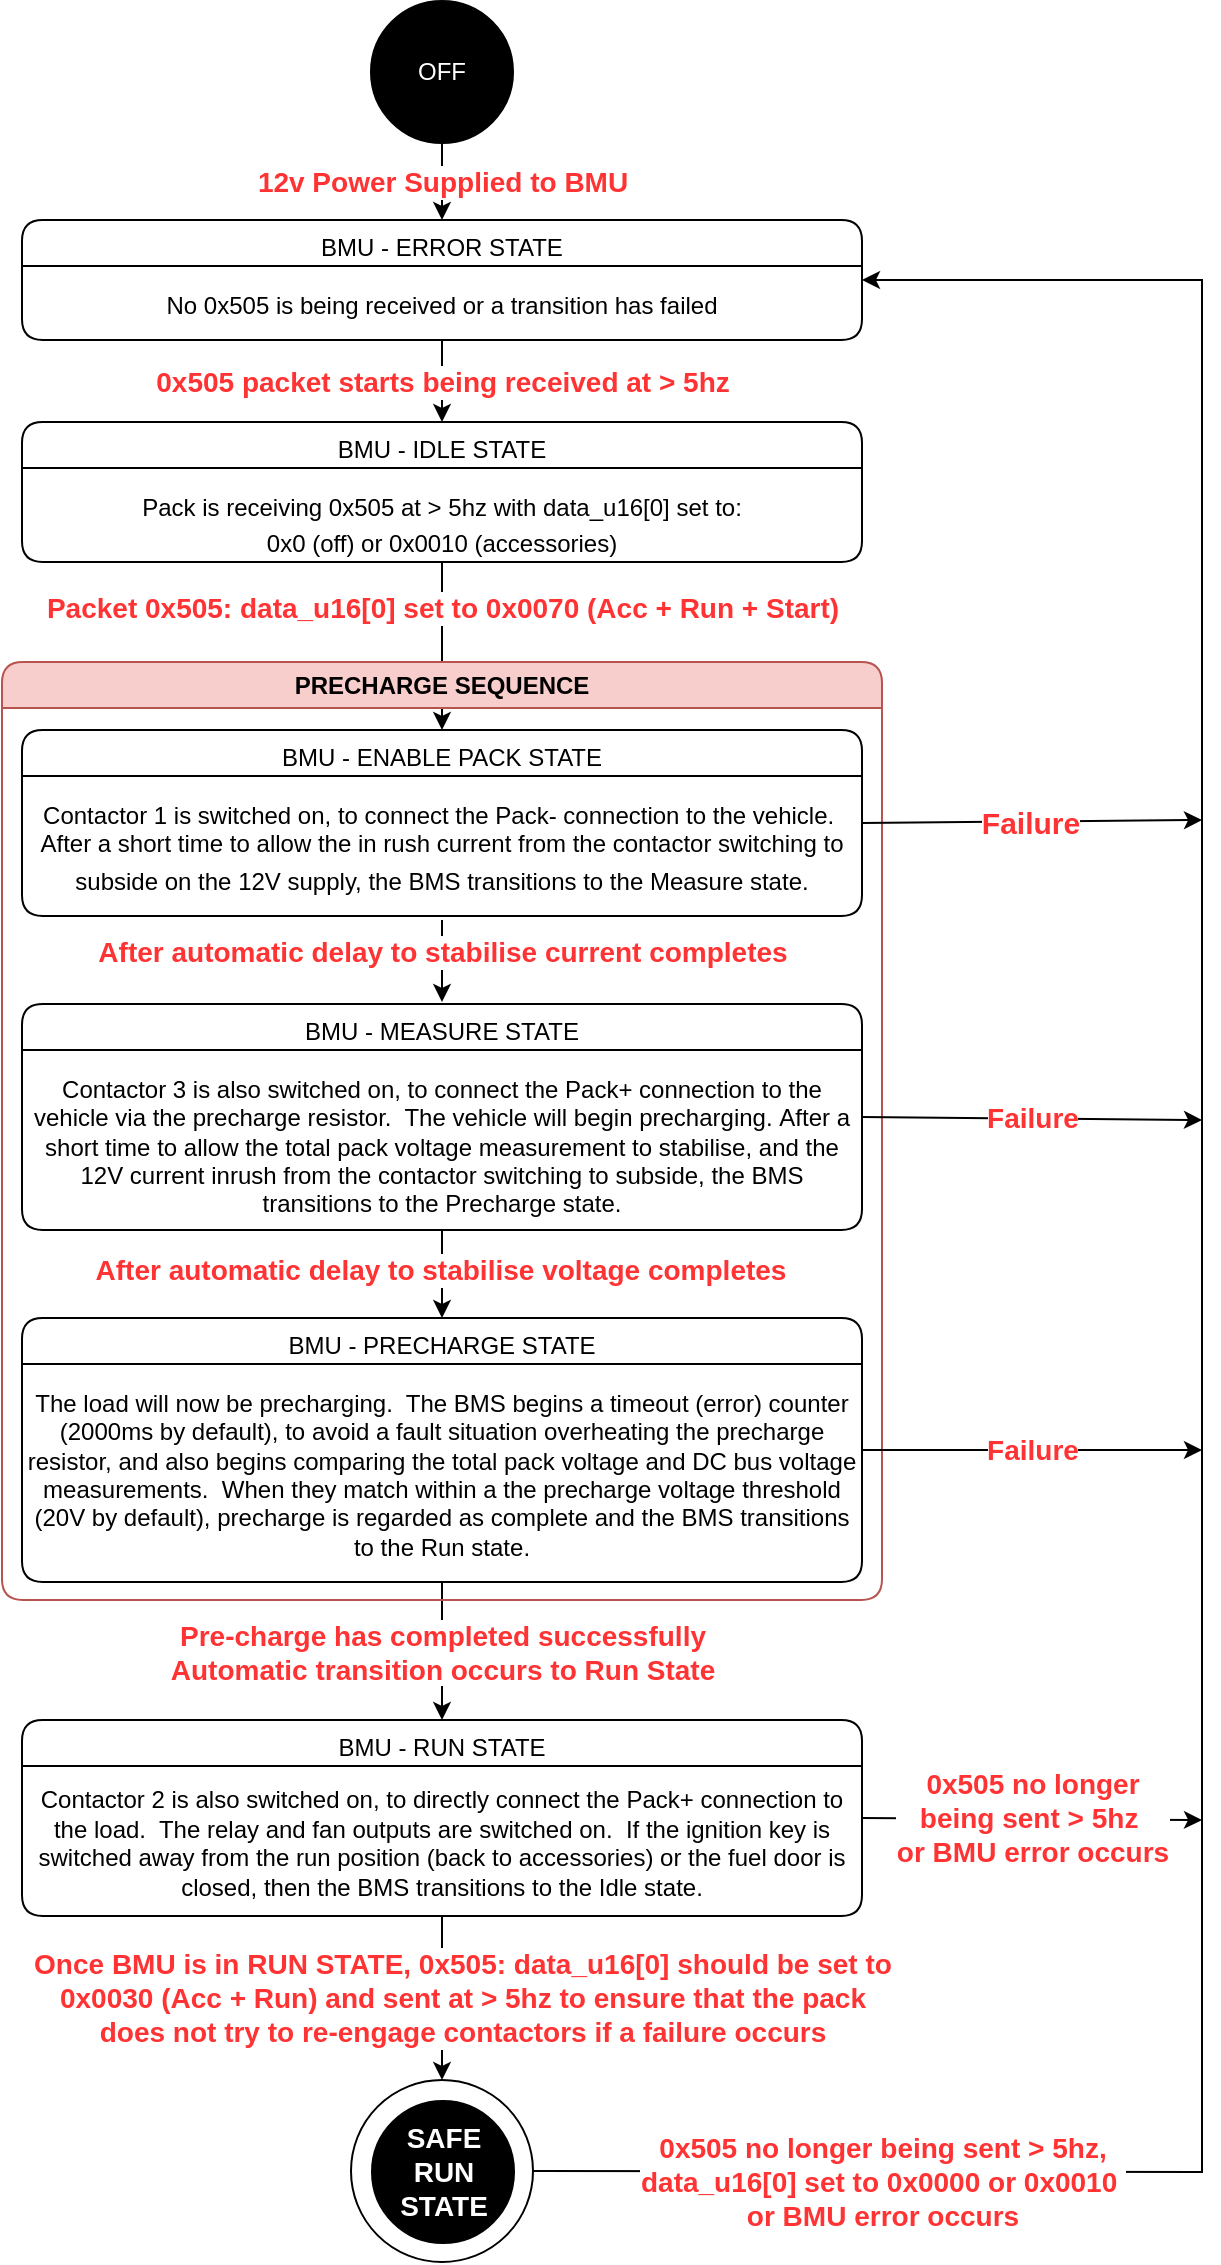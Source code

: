 <mxfile version="21.6.8" type="device">
  <diagram id="C5RBs43oDa-KdzZeNtuy" name="Page-1">
    <mxGraphModel dx="1434" dy="854" grid="1" gridSize="10" guides="1" tooltips="1" connect="1" arrows="1" fold="1" page="1" pageScale="1" pageWidth="827" pageHeight="1169" math="0" shadow="0">
      <root>
        <mxCell id="WIyWlLk6GJQsqaUBKTNV-0" />
        <mxCell id="WIyWlLk6GJQsqaUBKTNV-1" parent="WIyWlLk6GJQsqaUBKTNV-0" />
        <mxCell id="L9y2QFEIrlvMuw7K1tbd-21" value="12v Power Supplied to BMU" style="edgeStyle=orthogonalEdgeStyle;rounded=0;orthogonalLoop=1;jettySize=auto;html=1;exitX=0.5;exitY=1;exitDx=0;exitDy=0;exitPerimeter=0;entryX=0.5;entryY=0;entryDx=0;entryDy=0;fontStyle=1;fontColor=#FF3333;fontSize=14;" parent="WIyWlLk6GJQsqaUBKTNV-1" source="L9y2QFEIrlvMuw7K1tbd-0" target="L9y2QFEIrlvMuw7K1tbd-14" edge="1">
          <mxGeometry relative="1" as="geometry">
            <mxPoint as="offset" />
          </mxGeometry>
        </mxCell>
        <mxCell id="L9y2QFEIrlvMuw7K1tbd-0" value="OFF" style="strokeWidth=2;html=1;shape=mxgraph.flowchart.start_2;whiteSpace=wrap;fillStyle=solid;labelBackgroundColor=none;fillColor=#000000;fontColor=#FFFFFF;" parent="WIyWlLk6GJQsqaUBKTNV-1" vertex="1">
          <mxGeometry x="325" y="1" width="70" height="70" as="geometry" />
        </mxCell>
        <mxCell id="L9y2QFEIrlvMuw7K1tbd-2" value="BMU - IDLE STATE&lt;br&gt;&lt;br&gt;Pack is receiving 0x505 at &amp;gt; 5hz with&amp;nbsp;data_u16[0] set to:&lt;br&gt;0x0 (off) or 0x0010 (accessories)&lt;span style=&quot;font-size: medium; text-align: start;&quot;&gt;&lt;/span&gt;" style="swimlane;whiteSpace=wrap;html=1;rounded=1;labelBackgroundColor=none;verticalAlign=top;fontStyle=0" parent="WIyWlLk6GJQsqaUBKTNV-1" vertex="1">
          <mxGeometry x="150" y="211" width="420" height="70" as="geometry">
            <mxRectangle x="170" y="280" width="110" height="30" as="alternateBounds" />
          </mxGeometry>
        </mxCell>
        <mxCell id="L9y2QFEIrlvMuw7K1tbd-9" value="After automatic delay to stabilise current completes" style="edgeStyle=orthogonalEdgeStyle;rounded=0;orthogonalLoop=1;jettySize=auto;html=1;fontStyle=1;fontColor=#FF3333;fontSize=14;" parent="WIyWlLk6GJQsqaUBKTNV-1" edge="1">
          <mxGeometry x="-0.222" relative="1" as="geometry">
            <mxPoint x="360" y="460" as="sourcePoint" />
            <mxPoint x="360" y="501" as="targetPoint" />
            <mxPoint as="offset" />
          </mxGeometry>
        </mxCell>
        <mxCell id="L9y2QFEIrlvMuw7K1tbd-4" value="BMU - ENABLE PACK STATE&lt;br&gt;&lt;br&gt;Contactor 1 is switched on, to connect the Pack- connection to the vehicle.&amp;nbsp; After a short time to allow the in rush current from the contactor switching to subside on the 12V supply, the BMS transitions to the Measure state.&lt;span style=&quot;font-size: medium; text-align: start;&quot;&gt;&lt;/span&gt;&lt;br&gt;&lt;span style=&quot;font-size: medium; text-align: start;&quot;&gt;&lt;/span&gt;" style="swimlane;whiteSpace=wrap;html=1;rounded=1;labelBackgroundColor=none;verticalAlign=top;fontStyle=0" parent="WIyWlLk6GJQsqaUBKTNV-1" vertex="1">
          <mxGeometry x="150" y="365" width="420" height="93" as="geometry">
            <mxRectangle x="170" y="280" width="110" height="30" as="alternateBounds" />
          </mxGeometry>
        </mxCell>
        <mxCell id="L9y2QFEIrlvMuw7K1tbd-13" value="Pre-charge has completed successfully&lt;br style=&quot;font-size: 14px;&quot;&gt;Automatic transition occurs to Run State" style="edgeStyle=orthogonalEdgeStyle;rounded=0;orthogonalLoop=1;jettySize=auto;html=1;exitX=0.5;exitY=1;exitDx=0;exitDy=0;entryX=0.5;entryY=0;entryDx=0;entryDy=0;fontStyle=1;fontColor=#FF3333;fontSize=14;" parent="WIyWlLk6GJQsqaUBKTNV-1" source="L9y2QFEIrlvMuw7K1tbd-6" target="L9y2QFEIrlvMuw7K1tbd-8" edge="1">
          <mxGeometry relative="1" as="geometry" />
        </mxCell>
        <mxCell id="L9y2QFEIrlvMuw7K1tbd-8" value="BMU - RUN STATE&lt;br&gt;&lt;p class=&quot;p1&quot;&gt;&lt;span class=&quot;s1&quot;&gt;Contactor 2 is also switched on, to directly connect the Pack+ connection to the load.&lt;span class=&quot;Apple-converted-space&quot;&gt;&amp;nbsp; &lt;/span&gt;The relay and fan outputs are switched on.&lt;span class=&quot;Apple-converted-space&quot;&gt;&amp;nbsp; &lt;/span&gt;If the ignition key is switched away from the run position (back to accessories) or the fuel door is closed, then the BMS transitions to the Idle state.&lt;/span&gt;&lt;/p&gt;&lt;br&gt;" style="swimlane;whiteSpace=wrap;html=1;rounded=1;labelBackgroundColor=none;verticalAlign=top;fontStyle=0" parent="WIyWlLk6GJQsqaUBKTNV-1" vertex="1">
          <mxGeometry x="150" y="860" width="420" height="98" as="geometry">
            <mxRectangle x="170" y="280" width="110" height="30" as="alternateBounds" />
          </mxGeometry>
        </mxCell>
        <mxCell id="L9y2QFEIrlvMuw7K1tbd-14" value="BMU - ERROR STATE&lt;br&gt;&lt;br&gt;No 0x505 is being received or a transition has failed&lt;br&gt;&lt;span style=&quot;font-size: medium; text-align: start;&quot;&gt;&lt;/span&gt;" style="swimlane;whiteSpace=wrap;html=1;rounded=1;labelBackgroundColor=none;verticalAlign=top;fontStyle=0" parent="WIyWlLk6GJQsqaUBKTNV-1" vertex="1">
          <mxGeometry x="150" y="110" width="420" height="60" as="geometry">
            <mxRectangle x="170" y="280" width="110" height="30" as="alternateBounds" />
          </mxGeometry>
        </mxCell>
        <mxCell id="L9y2QFEIrlvMuw7K1tbd-15" value="" style="endArrow=classic;html=1;rounded=0;entryX=0.5;entryY=0;entryDx=0;entryDy=0;exitX=0.5;exitY=1;exitDx=0;exitDy=0;" parent="WIyWlLk6GJQsqaUBKTNV-1" source="L9y2QFEIrlvMuw7K1tbd-2" target="L9y2QFEIrlvMuw7K1tbd-4" edge="1">
          <mxGeometry width="50" height="50" relative="1" as="geometry">
            <mxPoint x="400" y="261" as="sourcePoint" />
            <mxPoint x="450" y="201" as="targetPoint" />
          </mxGeometry>
        </mxCell>
        <mxCell id="L9y2QFEIrlvMuw7K1tbd-16" value="Packet 0x505: data_u16[0] set to 0x0070 (Acc + Run + Start)" style="edgeLabel;html=1;align=center;verticalAlign=middle;resizable=0;points=[];fontStyle=1;fontColor=#FF3333;fontSize=14;" parent="L9y2QFEIrlvMuw7K1tbd-15" vertex="1" connectable="0">
          <mxGeometry x="-0.033" y="-2" relative="1" as="geometry">
            <mxPoint x="2" y="-18" as="offset" />
          </mxGeometry>
        </mxCell>
        <mxCell id="L9y2QFEIrlvMuw7K1tbd-17" value="PRECHARGE SEQUENCE" style="swimlane;whiteSpace=wrap;html=1;rounded=1;fillColor=#f8cecc;strokeColor=#b85450;" parent="WIyWlLk6GJQsqaUBKTNV-1" vertex="1">
          <mxGeometry x="140" y="331" width="440" height="469" as="geometry" />
        </mxCell>
        <mxCell id="L9y2QFEIrlvMuw7K1tbd-5" value="BMU - MEASURE STATE&lt;br&gt;&lt;br&gt;&lt;div&gt;Contactor 3 is also switched on, to connect the Pack+ connection to the vehicle via the precharge resistor.&amp;nbsp; The vehicle will begin precharging.&amp;nbsp;&lt;span style=&quot;background-color: initial;&quot;&gt;After a short time to allow the total pack voltage measurement to stabilise, and the 12V current inrush from the contactor switching to subside, the BMS transitions to the Precharge state.&lt;/span&gt;&lt;/div&gt;&lt;span style=&quot;font-size: medium; text-align: start;&quot;&gt;&lt;/span&gt;" style="swimlane;whiteSpace=wrap;html=1;rounded=1;labelBackgroundColor=none;verticalAlign=top;fontStyle=0" parent="L9y2QFEIrlvMuw7K1tbd-17" vertex="1">
          <mxGeometry x="10" y="171" width="420" height="113" as="geometry">
            <mxRectangle x="170" y="280" width="110" height="30" as="alternateBounds" />
          </mxGeometry>
        </mxCell>
        <mxCell id="L9y2QFEIrlvMuw7K1tbd-6" value="BMU - PRECHARGE STATE&lt;br&gt;&lt;br&gt;&lt;div&gt;&lt;div&gt;The load will now be precharging.&amp;nbsp; The BMS begins a timeout (error) counter (2000ms by default), to avoid a fault situation overheating the precharge resistor, and also begins comparing the total pack voltage and DC bus voltage measurements.&amp;nbsp;&amp;nbsp;&lt;span style=&quot;background-color: initial;&quot;&gt;When they match within a the precharge voltage threshold (20V by default), precharge is regarded as complete and the BMS transitions to the Run state.&lt;/span&gt;&lt;/div&gt;&lt;/div&gt;&lt;span style=&quot;font-size: medium; text-align: start;&quot;&gt;&lt;/span&gt;" style="swimlane;whiteSpace=wrap;html=1;rounded=1;labelBackgroundColor=none;verticalAlign=top;fontStyle=0" parent="L9y2QFEIrlvMuw7K1tbd-17" vertex="1">
          <mxGeometry x="10" y="328" width="420" height="132" as="geometry">
            <mxRectangle x="170" y="280" width="110" height="30" as="alternateBounds" />
          </mxGeometry>
        </mxCell>
        <mxCell id="L9y2QFEIrlvMuw7K1tbd-11" value="" style="endArrow=classic;html=1;rounded=0;exitX=0.5;exitY=1;exitDx=0;exitDy=0;entryX=0.5;entryY=0;entryDx=0;entryDy=0;" parent="L9y2QFEIrlvMuw7K1tbd-17" source="L9y2QFEIrlvMuw7K1tbd-5" target="L9y2QFEIrlvMuw7K1tbd-6" edge="1">
          <mxGeometry width="50" height="50" relative="1" as="geometry">
            <mxPoint x="240" y="364" as="sourcePoint" />
            <mxPoint x="290" y="314" as="targetPoint" />
          </mxGeometry>
        </mxCell>
        <mxCell id="L9y2QFEIrlvMuw7K1tbd-12" value="After automatic delay to stabilise voltage completes" style="edgeLabel;html=1;align=center;verticalAlign=middle;resizable=0;points=[];fontStyle=1;fontColor=#FF3333;fontSize=14;" parent="L9y2QFEIrlvMuw7K1tbd-11" vertex="1" connectable="0">
          <mxGeometry x="-0.114" y="-1" relative="1" as="geometry">
            <mxPoint as="offset" />
          </mxGeometry>
        </mxCell>
        <mxCell id="L9y2QFEIrlvMuw7K1tbd-18" value="0x505 packet starts being received at &amp;gt; 5hz" style="endArrow=classic;html=1;rounded=0;exitX=0.5;exitY=1;exitDx=0;exitDy=0;entryX=0.5;entryY=0;entryDx=0;entryDy=0;fontStyle=1;fontColor=#FF3333;fontSize=14;" parent="WIyWlLk6GJQsqaUBKTNV-1" source="L9y2QFEIrlvMuw7K1tbd-14" target="L9y2QFEIrlvMuw7K1tbd-2" edge="1">
          <mxGeometry width="50" height="50" relative="1" as="geometry">
            <mxPoint x="400" y="281" as="sourcePoint" />
            <mxPoint x="450" y="231" as="targetPoint" />
            <mxPoint as="offset" />
          </mxGeometry>
        </mxCell>
        <mxCell id="L9y2QFEIrlvMuw7K1tbd-22" value="&lt;font color=&quot;#ff3333&quot; style=&quot;font-size: 14px;&quot;&gt;&lt;b&gt;Failure&lt;/b&gt;&lt;/font&gt;" style="endArrow=classic;html=1;rounded=0;exitX=1;exitY=0.5;exitDx=0;exitDy=0;" parent="WIyWlLk6GJQsqaUBKTNV-1" source="L9y2QFEIrlvMuw7K1tbd-5" edge="1">
          <mxGeometry width="50" height="50" relative="1" as="geometry">
            <mxPoint x="570" y="591" as="sourcePoint" />
            <mxPoint x="740" y="560" as="targetPoint" />
          </mxGeometry>
        </mxCell>
        <mxCell id="L9y2QFEIrlvMuw7K1tbd-24" value="" style="endArrow=classic;html=1;rounded=0;exitX=1;exitY=0.5;exitDx=0;exitDy=0;" parent="WIyWlLk6GJQsqaUBKTNV-1" source="L9y2QFEIrlvMuw7K1tbd-4" edge="1">
          <mxGeometry width="50" height="50" relative="1" as="geometry">
            <mxPoint x="760" y="451" as="sourcePoint" />
            <mxPoint x="740" y="410" as="targetPoint" />
          </mxGeometry>
        </mxCell>
        <mxCell id="L9y2QFEIrlvMuw7K1tbd-33" value="Failure" style="edgeLabel;html=1;align=center;verticalAlign=middle;resizable=0;points=[];fontColor=#FF3333;fontStyle=1;fontSize=15;" parent="L9y2QFEIrlvMuw7K1tbd-24" vertex="1" connectable="0">
          <mxGeometry x="-0.015" y="-4" relative="1" as="geometry">
            <mxPoint y="-4" as="offset" />
          </mxGeometry>
        </mxCell>
        <mxCell id="L9y2QFEIrlvMuw7K1tbd-28" value="" style="endArrow=classic;html=1;rounded=0;endFill=1;entryX=1;entryY=0.5;entryDx=0;entryDy=0;startArrow=none;startFill=0;exitX=1;exitY=0.5;exitDx=0;exitDy=0;" parent="WIyWlLk6GJQsqaUBKTNV-1" source="L9y2QFEIrlvMuw7K1tbd-39" target="L9y2QFEIrlvMuw7K1tbd-14" edge="1">
          <mxGeometry width="50" height="50" relative="1" as="geometry">
            <mxPoint x="440" y="1196" as="sourcePoint" />
            <mxPoint x="650" y="111" as="targetPoint" />
            <Array as="points">
              <mxPoint x="740" y="1086" />
              <mxPoint x="740" y="140" />
            </Array>
          </mxGeometry>
        </mxCell>
        <mxCell id="L9y2QFEIrlvMuw7K1tbd-32" value="0x505 no longer being sent &amp;gt; 5hz, &lt;br&gt;data_u16[0] set to 0x0000 or 0x0010&amp;nbsp;&lt;br&gt;or BMU error occurs" style="edgeLabel;html=1;align=center;verticalAlign=middle;resizable=0;points=[];fontStyle=1;fontColor=#FF3333;fontSize=14;" parent="L9y2QFEIrlvMuw7K1tbd-28" vertex="1" connectable="0">
          <mxGeometry x="0.347" y="2" relative="1" as="geometry">
            <mxPoint x="-158" y="647" as="offset" />
          </mxGeometry>
        </mxCell>
        <mxCell id="L9y2QFEIrlvMuw7K1tbd-36" value="&lt;b style=&quot;font-size: 14px;&quot;&gt;&lt;font color=&quot;#ff3333&quot;&gt;Once BMU is in RUN STATE, 0x505: data_u16[0] should be set to &lt;br&gt;0x0030 (Acc + Run) and sent at &amp;gt; 5hz to ensure that the pack &lt;br&gt;does not try to re-engage contactors if a failure occurs&lt;/font&gt;&lt;/b&gt;" style="endArrow=classic;html=1;rounded=0;exitX=0.5;exitY=1;exitDx=0;exitDy=0;entryX=0.5;entryY=0;entryDx=0;entryDy=0;" parent="WIyWlLk6GJQsqaUBKTNV-1" source="L9y2QFEIrlvMuw7K1tbd-8" target="L9y2QFEIrlvMuw7K1tbd-39" edge="1">
          <mxGeometry y="10" width="50" height="50" relative="1" as="geometry">
            <mxPoint x="410" y="1121" as="sourcePoint" />
            <mxPoint x="460" y="1071" as="targetPoint" />
            <mxPoint as="offset" />
          </mxGeometry>
        </mxCell>
        <mxCell id="L9y2QFEIrlvMuw7K1tbd-37" value="&lt;font color=&quot;#ff3333&quot; style=&quot;font-size: 14px;&quot;&gt;&lt;b&gt;Failure&lt;/b&gt;&lt;/font&gt;" style="endArrow=classic;html=1;rounded=0;exitX=1;exitY=0.5;exitDx=0;exitDy=0;" parent="WIyWlLk6GJQsqaUBKTNV-1" source="L9y2QFEIrlvMuw7K1tbd-6" edge="1">
          <mxGeometry width="50" height="50" relative="1" as="geometry">
            <mxPoint x="570" y="791" as="sourcePoint" />
            <mxPoint x="740" y="725" as="targetPoint" />
          </mxGeometry>
        </mxCell>
        <mxCell id="L9y2QFEIrlvMuw7K1tbd-38" value="&lt;b style=&quot;font-size: 14px;&quot;&gt;&lt;font style=&quot;font-size: 14px;&quot; color=&quot;#ff3333&quot;&gt;0x505 no longer&lt;br style=&quot;border-color: var(--border-color);&quot;&gt;&lt;/font&gt;&lt;/b&gt;&lt;span style=&quot;color: rgb(255, 51, 51); font-size: 14px; font-weight: 700;&quot;&gt;being sent &amp;gt; 5hz&amp;nbsp;&lt;/span&gt;&lt;br style=&quot;border-color: var(--border-color); color: rgb(255, 51, 51); font-size: 14px; font-weight: 700;&quot;&gt;&lt;span style=&quot;color: rgb(255, 51, 51); font-size: 14px; font-weight: 700;&quot;&gt;or BMU error occurs&lt;/span&gt;" style="endArrow=classic;html=1;rounded=0;exitX=1;exitY=0.5;exitDx=0;exitDy=0;" parent="WIyWlLk6GJQsqaUBKTNV-1" source="L9y2QFEIrlvMuw7K1tbd-8" edge="1">
          <mxGeometry width="50" height="50" relative="1" as="geometry">
            <mxPoint x="570" y="985.5" as="sourcePoint" />
            <mxPoint x="740" y="910" as="targetPoint" />
          </mxGeometry>
        </mxCell>
        <mxCell id="L9y2QFEIrlvMuw7K1tbd-40" value="" style="group" parent="WIyWlLk6GJQsqaUBKTNV-1" vertex="1" connectable="0">
          <mxGeometry x="314.5" y="1040" width="91" height="91" as="geometry" />
        </mxCell>
        <mxCell id="L9y2QFEIrlvMuw7K1tbd-39" value="" style="ellipse;whiteSpace=wrap;html=1;aspect=fixed;" parent="L9y2QFEIrlvMuw7K1tbd-40" vertex="1">
          <mxGeometry width="91" height="91" as="geometry" />
        </mxCell>
        <mxCell id="L9y2QFEIrlvMuw7K1tbd-35" value="SAFE&lt;br style=&quot;font-size: 14px;&quot;&gt;RUN&lt;br style=&quot;font-size: 14px;&quot;&gt;STATE" style="strokeWidth=2;html=1;shape=mxgraph.flowchart.start_2;whiteSpace=wrap;fillStyle=solid;labelBackgroundColor=none;fillColor=#000000;fontColor=#FFFFFF;fontStyle=1;fontSize=14;" parent="L9y2QFEIrlvMuw7K1tbd-40" vertex="1">
          <mxGeometry x="11" y="11" width="70" height="70" as="geometry" />
        </mxCell>
      </root>
    </mxGraphModel>
  </diagram>
</mxfile>
